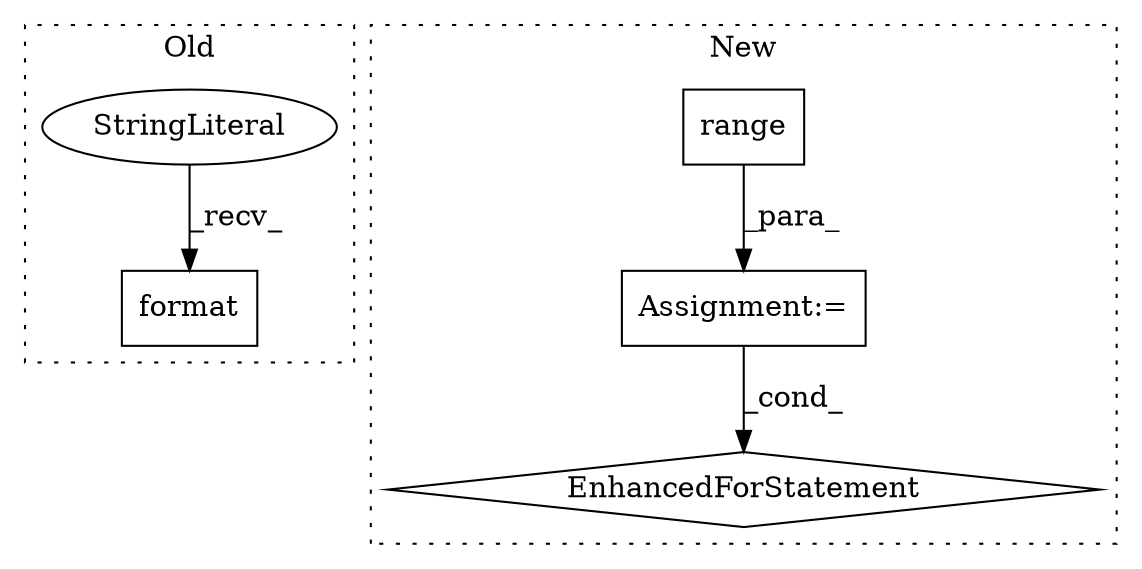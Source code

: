 digraph G {
subgraph cluster0 {
1 [label="format" a="32" s="6989,7044" l="7,1" shape="box"];
4 [label="StringLiteral" a="45" s="6951" l="37" shape="ellipse"];
label = "Old";
style="dotted";
}
subgraph cluster1 {
2 [label="range" a="32" s="6824,6849" l="6,1" shape="box"];
3 [label="EnhancedForStatement" a="70" s="6958,7110" l="78,2" shape="diamond"];
5 [label="Assignment:=" a="7" s="6958,7110" l="78,2" shape="box"];
label = "New";
style="dotted";
}
2 -> 5 [label="_para_"];
4 -> 1 [label="_recv_"];
5 -> 3 [label="_cond_"];
}